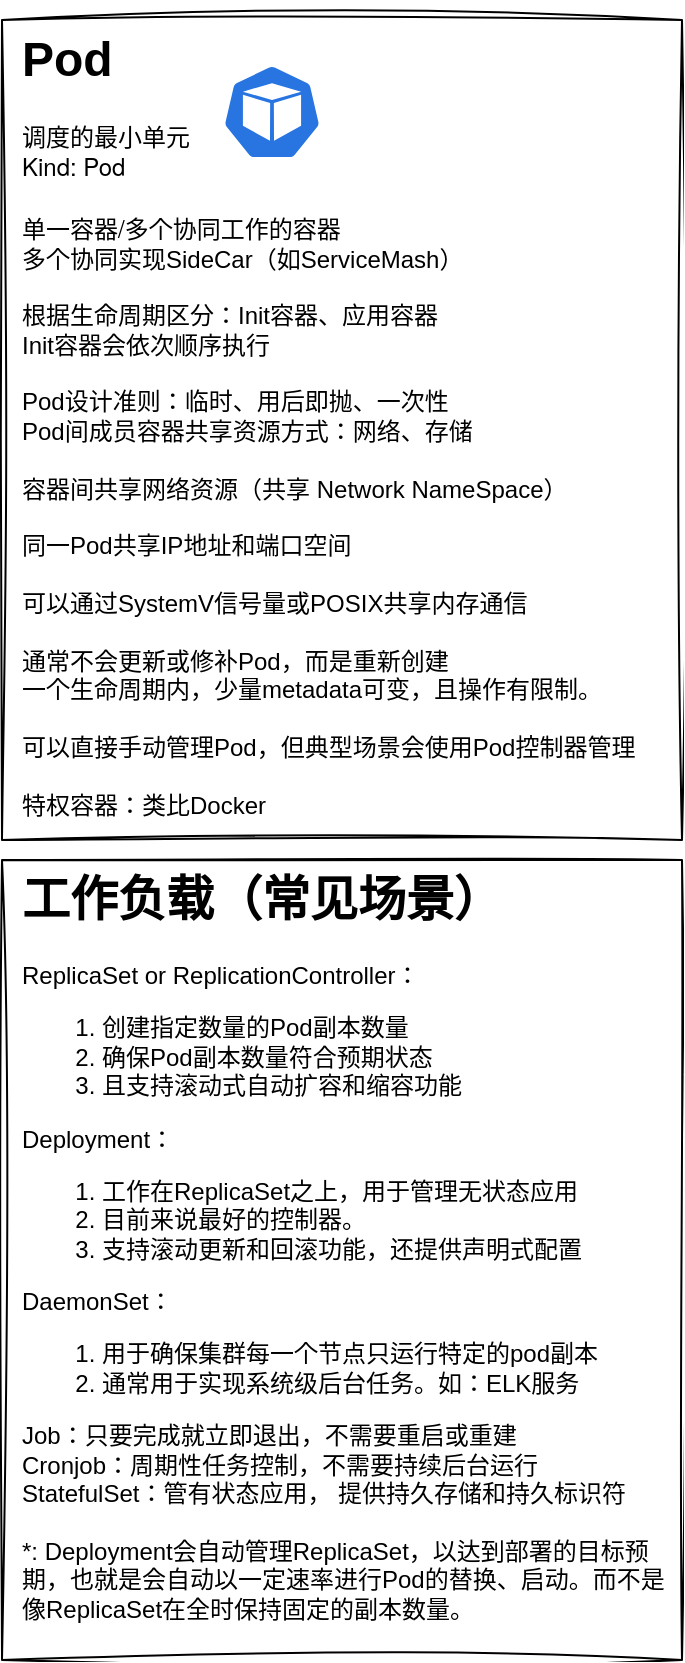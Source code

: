 <mxfile version="20.8.13" type="github">
  <diagram id="f106602c-feb2-e66a-4537-3a34d633f6aa" name="Page-1">
    <mxGraphModel dx="669" dy="686" grid="1" gridSize="10" guides="1" tooltips="1" connect="1" arrows="1" fold="1" page="1" pageScale="1" pageWidth="1169" pageHeight="827" background="none" math="0" shadow="0">
      <root>
        <mxCell id="0" />
        <mxCell id="1" parent="0" />
        <mxCell id="Wwge6DuqS4Lbd9nzpnZh-693" value="&lt;h1&gt;工作负载（常见场景）&lt;/h1&gt;&lt;span style=&quot;background-color: initial;&quot;&gt;ReplicaSet or ReplicationController：&lt;/span&gt;&lt;br&gt;&lt;ol&gt;&lt;li&gt;&lt;span style=&quot;background-color: initial;&quot;&gt;创建指定数量的Pod副本数量&lt;/span&gt;&lt;br&gt;&lt;/li&gt;&lt;li&gt;&lt;span style=&quot;background-color: initial;&quot;&gt;确保Pod副本数量符合预期状态&lt;/span&gt;&lt;br&gt;&lt;/li&gt;&lt;li&gt;&lt;span style=&quot;background-color: initial;&quot;&gt;且支持滚动式自动扩容和缩容功能&lt;/span&gt;&lt;br&gt;&lt;/li&gt;&lt;/ol&gt;&lt;span style=&quot;background-color: initial;&quot;&gt;Deployment：&lt;/span&gt;&lt;br&gt;&lt;ol&gt;&lt;li&gt;&lt;span style=&quot;background-color: initial;&quot;&gt;工作在ReplicaSet之上，用于管理无状态应用&lt;/span&gt;&lt;br&gt;&lt;/li&gt;&lt;li&gt;&lt;span style=&quot;background-color: initial;&quot;&gt;目前来说最好的控制器。&lt;/span&gt;&lt;br&gt;&lt;/li&gt;&lt;li&gt;&lt;span style=&quot;background-color: initial;&quot;&gt;支持滚动更新和回滚功能，还提供声明式配置&lt;/span&gt;&lt;br&gt;&lt;/li&gt;&lt;/ol&gt;&lt;span style=&quot;background-color: initial;&quot;&gt;DaemonSet：&lt;/span&gt;&lt;br&gt;&lt;ol&gt;&lt;li&gt;&lt;span style=&quot;background-color: initial;&quot;&gt;用于确保集群每一个节点只运行特定的pod副本&lt;/span&gt;&lt;br&gt;&lt;/li&gt;&lt;li&gt;&lt;span style=&quot;background-color: initial;&quot;&gt;通常用于实现系统级后台任务。如：ELK服务&lt;/span&gt;&lt;br&gt;&lt;/li&gt;&lt;/ol&gt;&lt;span style=&quot;background-color: initial;&quot;&gt;Job：只要完成就立即退出，不需要重启或重建&lt;/span&gt;&lt;br&gt;&lt;span style=&quot;background-color: initial;&quot;&gt;Cronjob：周期性任务控制，不需要持续后台运行&lt;/span&gt;&lt;br&gt;&lt;span style=&quot;background-color: initial;&quot;&gt;StatefulSet：管有状态应用，&amp;nbsp;提供持久存储和持久标识符&lt;br&gt;&lt;br&gt;*: Deployment会自动管理ReplicaSet，以达到部署的目标预期，也就是会自动以一定速率进行Pod的替换、启动。而不是像ReplicaSet在全时保持固定的副本数量。&lt;br&gt;&lt;/span&gt;" style="text;html=1;strokeColor=default;fillColor=none;spacing=5;spacingTop=-20;whiteSpace=wrap;overflow=hidden;rounded=0;sketch=1;curveFitting=1;jiggle=2;spacingLeft=5;spacingBottom=5;spacingRight=5;fontColor=default;labelBackgroundColor=none;" parent="1" vertex="1">
          <mxGeometry x="20" y="430" width="340" height="400" as="geometry" />
        </mxCell>
        <mxCell id="Wwge6DuqS4Lbd9nzpnZh-694" value="&lt;h1&gt;&lt;span style=&quot;&quot;&gt; &lt;/span&gt;&lt;font style=&quot;font-size: 24px;&quot;&gt;&lt;span style=&quot;&quot;&gt; &lt;/span&gt;Pod&lt;/font&gt;&lt;strong style=&quot;margin: 0px; padding: 0px; font-family: &amp;quot;PingFang SC&amp;quot;, &amp;quot;Microsoft YaHei&amp;quot;, &amp;quot;Helvetica Neue&amp;quot;, Helvetica, Arial, sans-serif; font-size: 14px;&quot;&gt;&amp;nbsp;&lt;/strong&gt;&lt;/h1&gt;&lt;div style=&quot;&quot;&gt;&lt;font style=&quot;font-size: 12px;&quot; face=&quot;PingFang SC, Microsoft YaHei, Helvetica Neue, Helvetica, Arial, sans-serif&quot;&gt;调度的最小单元&lt;/font&gt;&lt;/div&gt;&lt;div style=&quot;&quot;&gt;&lt;font style=&quot;font-size: 12px;&quot; face=&quot;PingFang SC, Microsoft YaHei, Helvetica Neue, Helvetica, Arial, sans-serif&quot;&gt;Kind: Pod&lt;/font&gt;&lt;/div&gt;&lt;div style=&quot;&quot;&gt;&lt;font style=&quot;font-size: 12px;&quot; face=&quot;PingFang SC, Microsoft YaHei, Helvetica Neue, Helvetica, Arial, sans-serif&quot;&gt;&lt;br&gt;&lt;/font&gt;&lt;/div&gt;&lt;div style=&quot;&quot;&gt;&lt;font style=&quot;font-size: 12px;&quot; face=&quot;PingFang SC, Microsoft YaHei, Helvetica Neue, Helvetica, Arial, sans-serif&quot;&gt;单一容器/多个协同工作的容器&lt;/font&gt;&lt;/div&gt;&lt;div style=&quot;&quot;&gt;&lt;font style=&quot;font-size: 12px;&quot;&gt;多个协同实现SideCar（如ServiceMash）&lt;/font&gt;&lt;/div&gt;&lt;div&gt;&lt;br&gt;&lt;/div&gt;&lt;div&gt;根据生命周期区分：Init容器、应用容器&lt;/div&gt;&lt;div&gt;Init容器会依次顺序执行&lt;/div&gt;&lt;div&gt;&lt;br&gt;&lt;/div&gt;&lt;div&gt;Pod设计准则：临时、用后即抛、一次性&lt;/div&gt;&lt;div&gt;Pod间成员容器共享资源方式：网络、存储&lt;/div&gt;&lt;div&gt;&lt;br&gt;&lt;/div&gt;&lt;div&gt;容器间&lt;span style=&quot;background-color: initial;&quot;&gt;共享网络资源&lt;/span&gt;&lt;span style=&quot;background-color: initial;&quot;&gt;（共享 Network NameSpace）&lt;/span&gt;&lt;/div&gt;&lt;div&gt;&lt;span style=&quot;background-color: initial;&quot;&gt;&lt;br&gt;&lt;/span&gt;&lt;/div&gt;&lt;div&gt;&lt;span style=&quot;background-color: initial;&quot;&gt;同一Pod共享IP地址和端口空间&lt;/span&gt;&lt;/div&gt;&lt;div&gt;&lt;span style=&quot;background-color: initial;&quot;&gt;&lt;br&gt;&lt;/span&gt;&lt;/div&gt;&lt;div&gt;&lt;span style=&quot;background-color: initial;&quot;&gt;可以通过SystemV信号量或POSIX共享内存通信&lt;/span&gt;&lt;/div&gt;&lt;div&gt;&lt;span style=&quot;background-color: initial;&quot;&gt;&lt;br&gt;&lt;/span&gt;&lt;/div&gt;&lt;div&gt;通常不会更新或修补Pod，而是重新创建&lt;/div&gt;&lt;div&gt;一个生命周期内，少量metadata可变，且操作有限制。&lt;/div&gt;&lt;div&gt;&lt;br&gt;&lt;/div&gt;&lt;div&gt;可以直接手动管理Pod，但典型场景会使用Pod控制器管理&lt;/div&gt;&lt;div&gt;&lt;br&gt;&lt;/div&gt;&lt;div&gt;特权容器：类比Docker&lt;/div&gt;" style="text;html=1;strokeColor=default;fillColor=none;spacing=5;spacingTop=-20;whiteSpace=wrap;overflow=hidden;rounded=0;labelBackgroundColor=none;labelBorderColor=none;verticalAlign=top;horizontal=1;align=left;fontStyle=0;labelPosition=center;verticalLabelPosition=middle;shadow=0;sketch=1;curveFitting=1;jiggle=2;spacingLeft=5;spacingRight=5;spacingBottom=5;" parent="1" vertex="1">
          <mxGeometry x="20" y="10" width="340" height="410" as="geometry" />
        </mxCell>
        <mxCell id="Wwge6DuqS4Lbd9nzpnZh-695" value="" style="sketch=0;html=1;dashed=0;whitespace=wrap;fillColor=#2875E2;strokeColor=#ffffff;points=[[0.005,0.63,0],[0.1,0.2,0],[0.9,0.2,0],[0.5,0,0],[0.995,0.63,0],[0.72,0.99,0],[0.5,1,0],[0.28,0.99,0]];shape=mxgraph.kubernetes.icon;prIcon=pod;labelBackgroundColor=none;fontColor=#000000;" parent="1" vertex="1">
          <mxGeometry x="130" y="32" width="50" height="48" as="geometry" />
        </mxCell>
      </root>
    </mxGraphModel>
  </diagram>
</mxfile>
